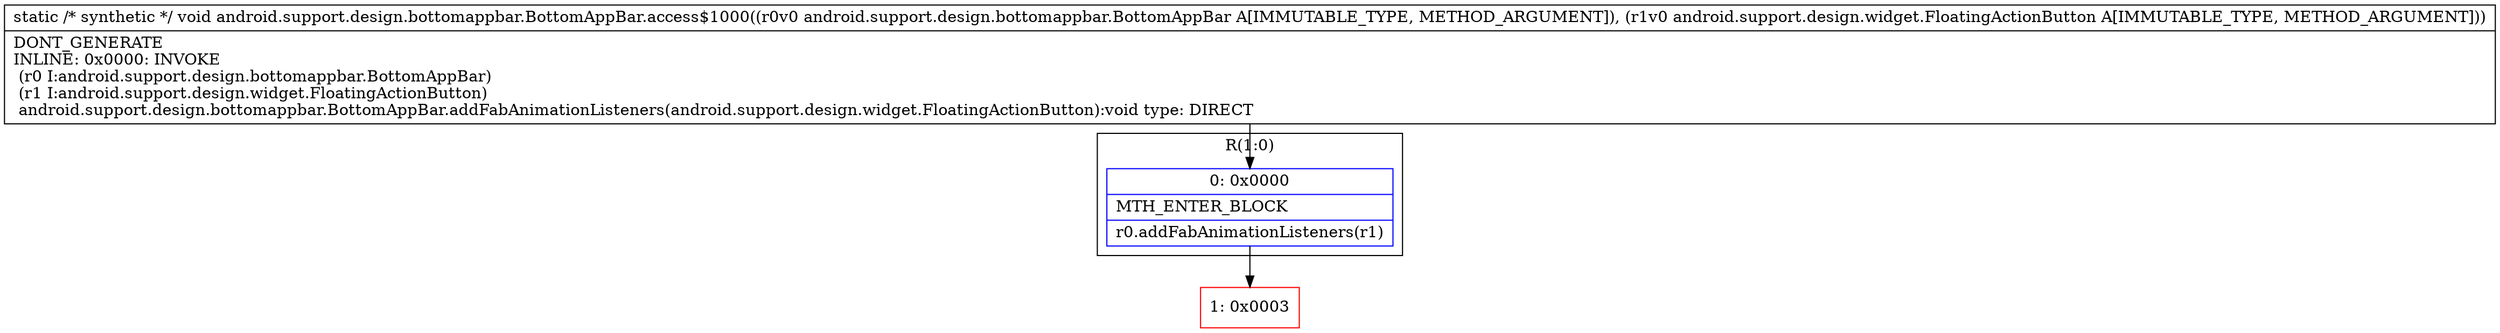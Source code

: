 digraph "CFG forandroid.support.design.bottomappbar.BottomAppBar.access$1000(Landroid\/support\/design\/bottomappbar\/BottomAppBar;Landroid\/support\/design\/widget\/FloatingActionButton;)V" {
subgraph cluster_Region_1755040082 {
label = "R(1:0)";
node [shape=record,color=blue];
Node_0 [shape=record,label="{0\:\ 0x0000|MTH_ENTER_BLOCK\l|r0.addFabAnimationListeners(r1)\l}"];
}
Node_1 [shape=record,color=red,label="{1\:\ 0x0003}"];
MethodNode[shape=record,label="{static \/* synthetic *\/ void android.support.design.bottomappbar.BottomAppBar.access$1000((r0v0 android.support.design.bottomappbar.BottomAppBar A[IMMUTABLE_TYPE, METHOD_ARGUMENT]), (r1v0 android.support.design.widget.FloatingActionButton A[IMMUTABLE_TYPE, METHOD_ARGUMENT]))  | DONT_GENERATE\lINLINE: 0x0000: INVOKE  \l  (r0 I:android.support.design.bottomappbar.BottomAppBar)\l  (r1 I:android.support.design.widget.FloatingActionButton)\l android.support.design.bottomappbar.BottomAppBar.addFabAnimationListeners(android.support.design.widget.FloatingActionButton):void type: DIRECT\l}"];
MethodNode -> Node_0;
Node_0 -> Node_1;
}

